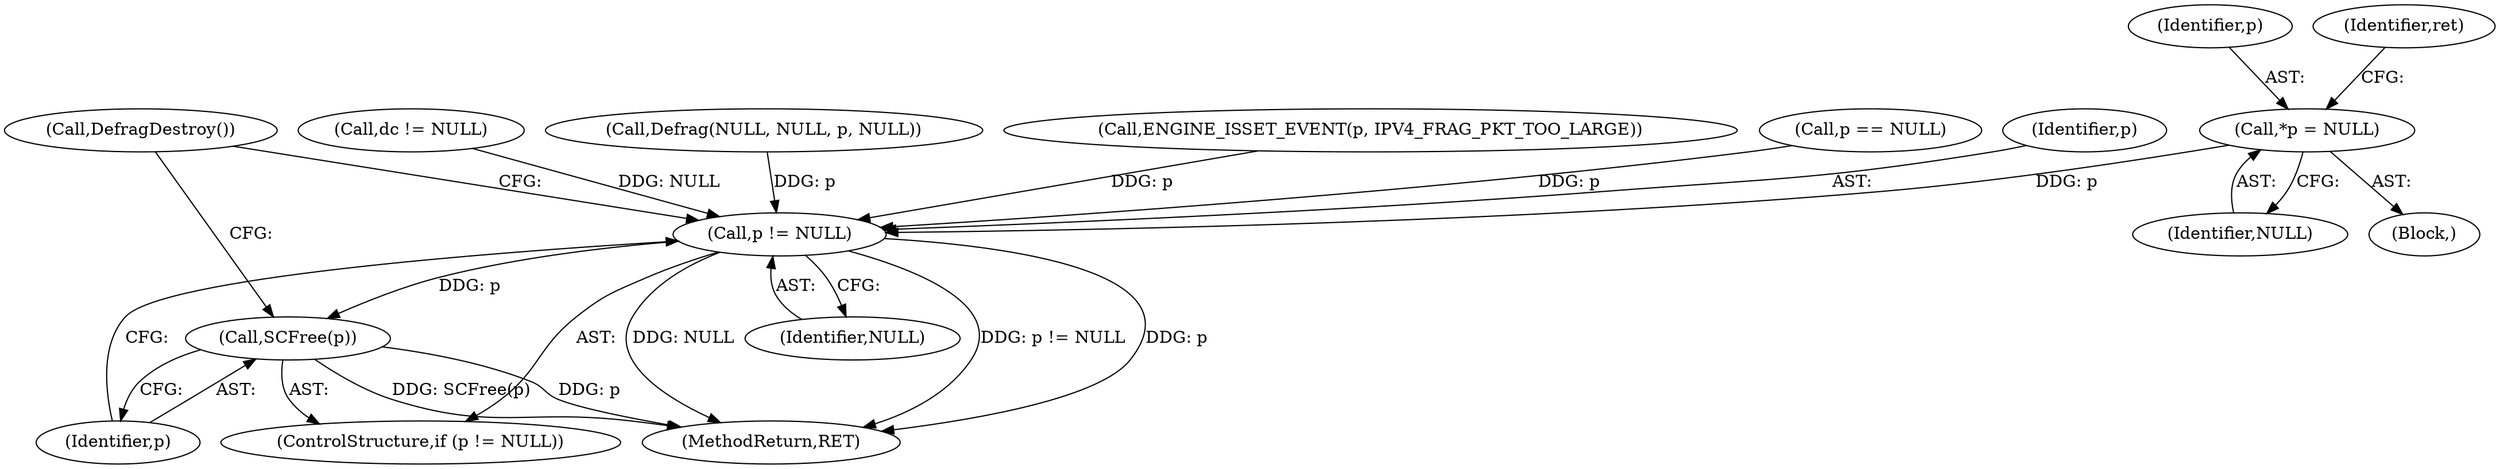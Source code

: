 digraph "0_suricata_4a04f814b15762eb446a5ead4d69d021512df6f8_3@pointer" {
"1000111" [label="(Call,*p = NULL)"];
"1000176" [label="(Call,p != NULL)"];
"1000179" [label="(Call,SCFree(p))"];
"1000179" [label="(Call,SCFree(p))"];
"1000178" [label="(Identifier,NULL)"];
"1000176" [label="(Call,p != NULL)"];
"1000180" [label="(Identifier,p)"];
"1000111" [label="(Call,*p = NULL)"];
"1000175" [label="(ControlStructure,if (p != NULL))"];
"1000170" [label="(Call,dc != NULL)"];
"1000112" [label="(Identifier,p)"];
"1000105" [label="(Block,)"];
"1000113" [label="(Identifier,NULL)"];
"1000184" [label="(MethodReturn,RET)"];
"1000142" [label="(Call,Defrag(NULL, NULL, p, NULL))"];
"1000151" [label="(Call,ENGINE_ISSET_EVENT(p, IPV4_FRAG_PKT_TOO_LARGE))"];
"1000136" [label="(Call,p == NULL)"];
"1000177" [label="(Identifier,p)"];
"1000116" [label="(Identifier,ret)"];
"1000181" [label="(Call,DefragDestroy())"];
"1000111" -> "1000105"  [label="AST: "];
"1000111" -> "1000113"  [label="CFG: "];
"1000112" -> "1000111"  [label="AST: "];
"1000113" -> "1000111"  [label="AST: "];
"1000116" -> "1000111"  [label="CFG: "];
"1000111" -> "1000176"  [label="DDG: p"];
"1000176" -> "1000175"  [label="AST: "];
"1000176" -> "1000178"  [label="CFG: "];
"1000177" -> "1000176"  [label="AST: "];
"1000178" -> "1000176"  [label="AST: "];
"1000180" -> "1000176"  [label="CFG: "];
"1000181" -> "1000176"  [label="CFG: "];
"1000176" -> "1000184"  [label="DDG: NULL"];
"1000176" -> "1000184"  [label="DDG: p != NULL"];
"1000176" -> "1000184"  [label="DDG: p"];
"1000151" -> "1000176"  [label="DDG: p"];
"1000142" -> "1000176"  [label="DDG: p"];
"1000136" -> "1000176"  [label="DDG: p"];
"1000170" -> "1000176"  [label="DDG: NULL"];
"1000176" -> "1000179"  [label="DDG: p"];
"1000179" -> "1000175"  [label="AST: "];
"1000179" -> "1000180"  [label="CFG: "];
"1000180" -> "1000179"  [label="AST: "];
"1000181" -> "1000179"  [label="CFG: "];
"1000179" -> "1000184"  [label="DDG: SCFree(p)"];
"1000179" -> "1000184"  [label="DDG: p"];
}
